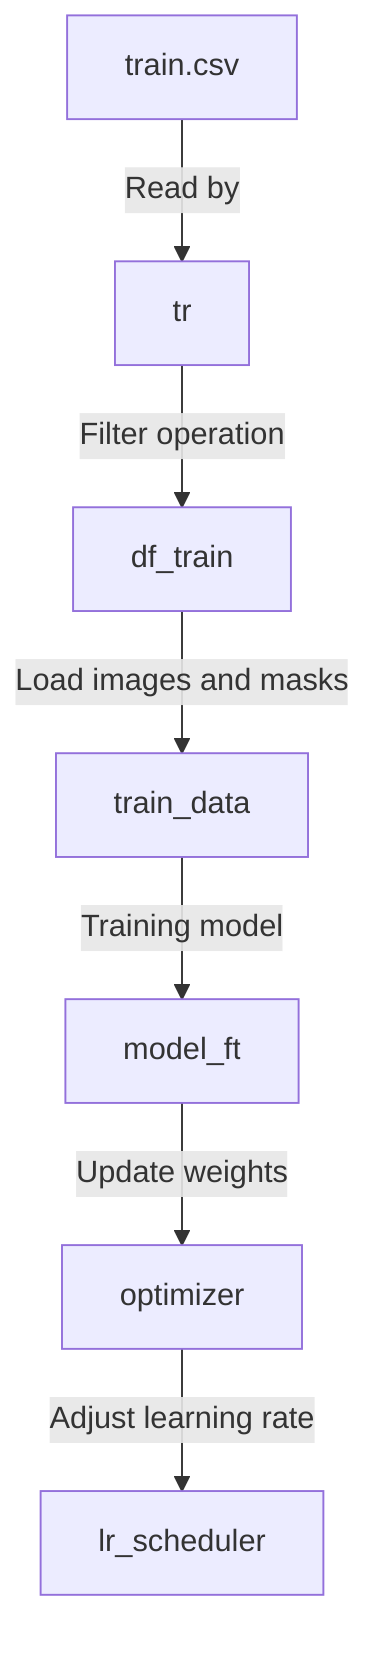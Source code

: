 flowchart TD
  data1["train.csv"] -->|Read by| var1["tr"]
  var1 -->|Filter operation| var2["df_train"]
  var2 -->|Load images and masks| var3["train_data"]
  var3 -->|Training model| var4["model_ft"]
  var4 -->|Update weights| var5["optimizer"]
  var5 -->|Adjust learning rate| var6["lr_scheduler"]